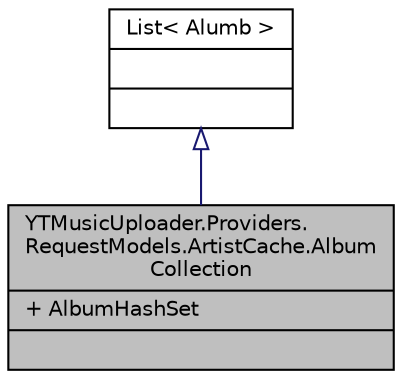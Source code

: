 digraph "YTMusicUploader.Providers.RequestModels.ArtistCache.AlbumCollection"
{
 // LATEX_PDF_SIZE
  edge [fontname="Helvetica",fontsize="10",labelfontname="Helvetica",labelfontsize="10"];
  node [fontname="Helvetica",fontsize="10",shape=record];
  Node1 [label="{YTMusicUploader.Providers.\lRequestModels.ArtistCache.Album\lCollection\n|+ AlbumHashSet\l|}",height=0.2,width=0.4,color="black", fillcolor="grey75", style="filled", fontcolor="black",tooltip=" "];
  Node2 -> Node1 [dir="back",color="midnightblue",fontsize="10",style="solid",arrowtail="onormal"];
  Node2 [label="{List\< Alumb \>\n||}",height=0.2,width=0.4,color="black", fillcolor="white", style="filled",URL="$d1/d34/class_list.html",tooltip=" "];
}
